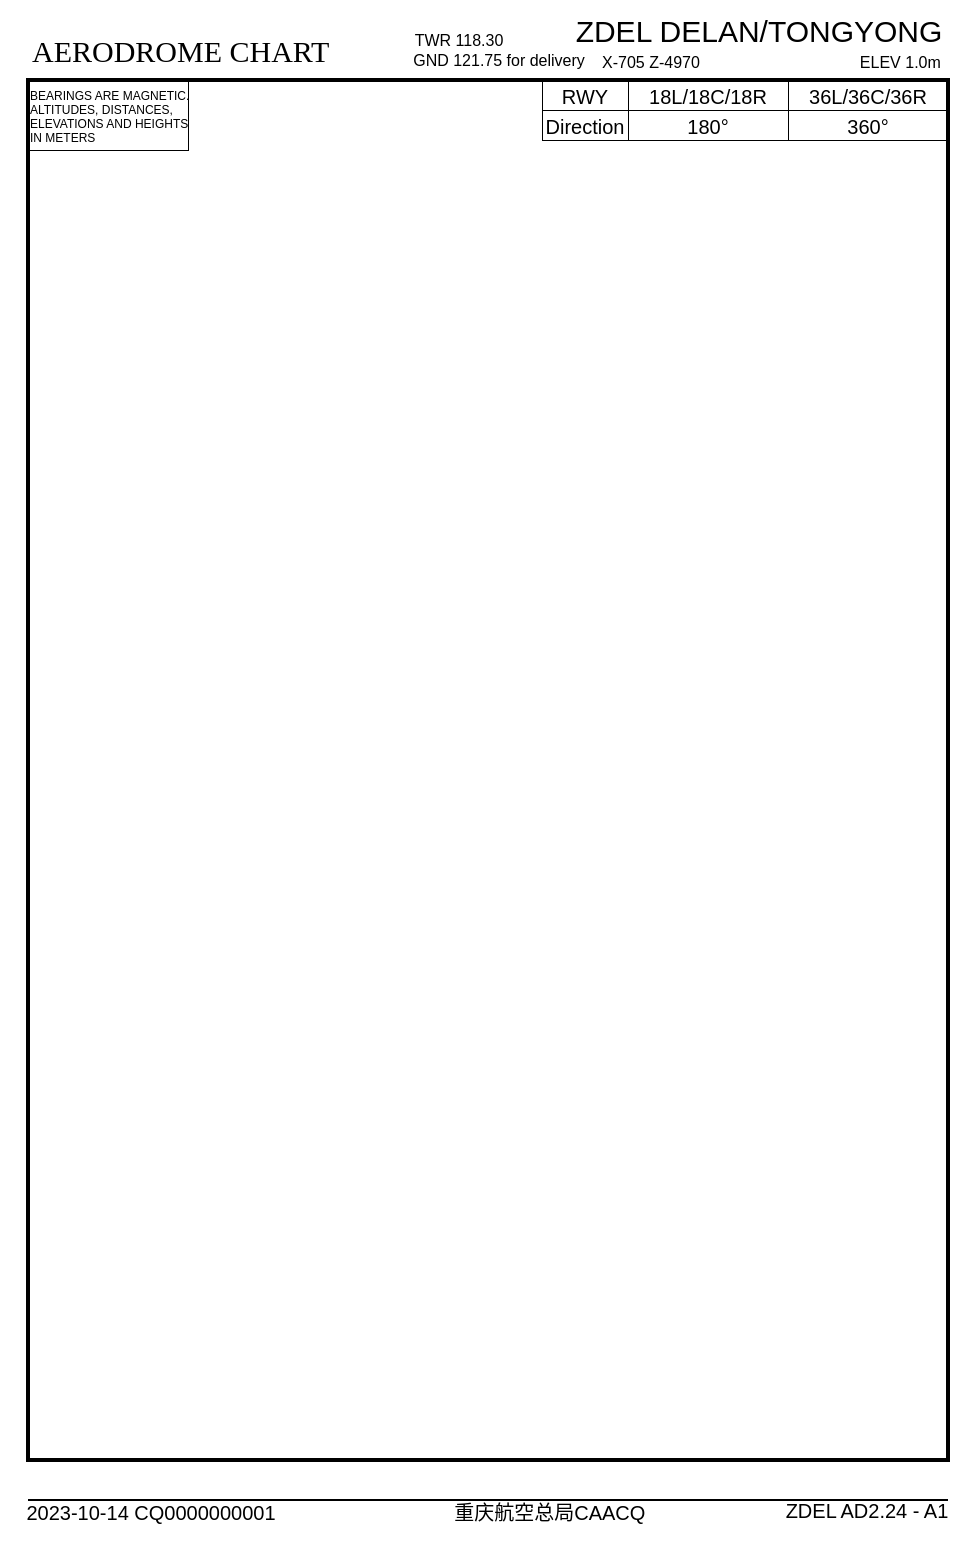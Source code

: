 <mxfile version="22.0.4" type="github">
  <diagram name="Page-1" id="w68JF28qVqXHtmyjuDGC">
    <mxGraphModel dx="819" dy="477" grid="1" gridSize="10" guides="1" tooltips="1" connect="1" arrows="1" fold="1" page="1" pageScale="1" pageWidth="850" pageHeight="1100" math="0" shadow="0">
      <root>
        <mxCell id="0" />
        <mxCell id="1" parent="0" />
        <mxCell id="VMYcmEjVUv5oUHHwmx6r-1" value="&lt;span style=&quot;font-style: normal; font-variant-ligatures: normal; font-variant-caps: normal; letter-spacing: normal; orphans: 2; text-align: start; text-indent: 0px; text-transform: none; widows: 2; word-spacing: 0px; -webkit-text-stroke-width: 0px; text-decoration-thickness: initial; text-decoration-style: initial; text-decoration-color: initial; float: none; display: inline !important;&quot;&gt;&lt;font style=&quot;font-size: 15px;&quot;&gt;AERODROME CHART&lt;/font&gt;&lt;/span&gt;" style="text;html=1;whiteSpace=wrap;labelBackgroundColor=none;fontColor=#000000;fontFamily=Tahoma;fontStyle=0" vertex="1" parent="1">
          <mxGeometry x="20" y="90" width="180" height="40" as="geometry" />
        </mxCell>
        <mxCell id="VMYcmEjVUv5oUHHwmx6r-2" value="&lt;font style=&quot;font-size: 15px;&quot;&gt;ZDEL DELAN/TONGYONG&lt;/font&gt;" style="text;html=1;align=center;verticalAlign=middle;resizable=0;points=[];autosize=1;strokeColor=none;fillColor=none;" vertex="1" parent="1">
          <mxGeometry x="280" y="80" width="210" height="30" as="geometry" />
        </mxCell>
        <mxCell id="VMYcmEjVUv5oUHHwmx6r-3" value="X-705 Z-4970                                    ELEV 1.0m " style="text;whiteSpace=wrap;fontSize=8;" vertex="1" parent="1">
          <mxGeometry x="305" y="100" width="180" height="20" as="geometry" />
        </mxCell>
        <mxCell id="VMYcmEjVUv5oUHHwmx6r-5" value="TWR 118.30" style="text;html=1;align=center;verticalAlign=middle;resizable=0;points=[];autosize=1;strokeColor=none;fillColor=none;fontSize=8;" vertex="1" parent="1">
          <mxGeometry x="200" y="90" width="70" height="20" as="geometry" />
        </mxCell>
        <mxCell id="VMYcmEjVUv5oUHHwmx6r-6" value="GND 121.75 for delivery" style="text;html=1;align=center;verticalAlign=middle;resizable=0;points=[];autosize=1;strokeColor=none;fillColor=none;fontSize=8;" vertex="1" parent="1">
          <mxGeometry x="200" y="100" width="110" height="20" as="geometry" />
        </mxCell>
        <mxCell id="VMYcmEjVUv5oUHHwmx6r-7" value="BEARINGS ARE MAGNETIC.&#xa;ALTITUDES,   DISTANCES,&#xa;ELEVATIONS AND HEIGHTS&#xa;IN METERS&#xa;" style="text;fontColor=#000000;verticalAlign=top;spacing=0;spacingTop=0;spacingBottom=0;horizontal=1;strokeColor=default;fontFamily=Helvetica;fontSize=6;spacingLeft=1;strokeWidth=0.5;perimeterSpacing=0;" vertex="1" parent="1">
          <mxGeometry x="20" y="120" width="80" height="35" as="geometry" />
        </mxCell>
        <mxCell id="VMYcmEjVUv5oUHHwmx6r-8" value="&lt;font style=&quot;font-size: 10px;&quot;&gt;RWY&lt;/font&gt;" style="rounded=0;whiteSpace=wrap;html=1;fillColor=none;fontSize=10;strokeWidth=0.5;" vertex="1" parent="1">
          <mxGeometry x="277" y="120" width="43" height="15" as="geometry" />
        </mxCell>
        <mxCell id="VMYcmEjVUv5oUHHwmx6r-9" value="18L/18C/18R" style="rounded=0;whiteSpace=wrap;html=1;fontSize=10;strokeWidth=0.5;" vertex="1" parent="1">
          <mxGeometry x="320" y="120" width="80" height="15" as="geometry" />
        </mxCell>
        <mxCell id="VMYcmEjVUv5oUHHwmx6r-10" value="Direction" style="rounded=0;whiteSpace=wrap;html=1;fillColor=none;fontSize=10;strokeWidth=0.5;" vertex="1" parent="1">
          <mxGeometry x="277" y="135" width="43" height="15" as="geometry" />
        </mxCell>
        <mxCell id="VMYcmEjVUv5oUHHwmx6r-11" value="36L/36C/36R" style="rounded=0;whiteSpace=wrap;html=1;fontSize=10;strokeWidth=0.5;" vertex="1" parent="1">
          <mxGeometry x="400" y="120" width="80" height="15" as="geometry" />
        </mxCell>
        <mxCell id="VMYcmEjVUv5oUHHwmx6r-12" value="180°" style="rounded=0;whiteSpace=wrap;html=1;fontSize=10;strokeWidth=0.5;" vertex="1" parent="1">
          <mxGeometry x="320" y="135" width="80" height="15" as="geometry" />
        </mxCell>
        <mxCell id="VMYcmEjVUv5oUHHwmx6r-13" value="360°" style="rounded=0;whiteSpace=wrap;html=1;fontSize=10;strokeWidth=0.5;" vertex="1" parent="1">
          <mxGeometry x="400" y="135" width="80" height="15" as="geometry" />
        </mxCell>
        <mxCell id="VMYcmEjVUv5oUHHwmx6r-14" value="" style="rounded=0;whiteSpace=wrap;html=1;strokeWidth=2;fillColor=none;" vertex="1" parent="1">
          <mxGeometry x="20" y="120" width="460" height="690" as="geometry" />
        </mxCell>
        <mxCell id="VMYcmEjVUv5oUHHwmx6r-16" value="" style="endArrow=none;html=1;rounded=0;" edge="1" parent="1">
          <mxGeometry width="50" height="50" relative="1" as="geometry">
            <mxPoint x="20" y="830" as="sourcePoint" />
            <mxPoint x="480" y="830" as="targetPoint" />
          </mxGeometry>
        </mxCell>
        <mxCell id="VMYcmEjVUv5oUHHwmx6r-19" value="&lt;font style=&quot;font-size: 10px;&quot;&gt;&amp;nbsp;重庆航空总局CAACQ&lt;/font&gt;" style="text;html=1;align=center;verticalAlign=middle;resizable=0;points=[];autosize=1;strokeColor=none;fillColor=none;spacingTop=2;" vertex="1" parent="1">
          <mxGeometry x="219" y="820" width="120" height="30" as="geometry" />
        </mxCell>
        <mxCell id="VMYcmEjVUv5oUHHwmx6r-22" value="ZDEL AD2.24 - A1" style="text;html=1;align=center;verticalAlign=middle;resizable=0;points=[];autosize=1;strokeColor=none;fillColor=none;fontSize=10;" vertex="1" parent="1">
          <mxGeometry x="389" y="820" width="100" height="30" as="geometry" />
        </mxCell>
        <mxCell id="VMYcmEjVUv5oUHHwmx6r-26" value="&lt;font style=&quot;font-size: 10px;&quot;&gt;2023-10-14 CQ0000000001&lt;/font&gt;" style="text;html=1;align=center;verticalAlign=middle;resizable=0;points=[];autosize=1;strokeColor=none;fillColor=none;fontSize=10;" vertex="1" parent="1">
          <mxGeometry x="6" y="821" width="150" height="30" as="geometry" />
        </mxCell>
      </root>
    </mxGraphModel>
  </diagram>
</mxfile>
